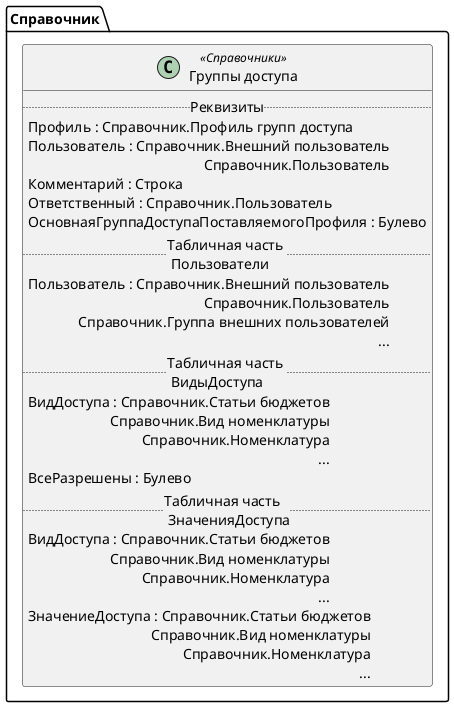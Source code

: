 ﻿@startuml ГруппыДоступа
'!include templates.wsd
'..\include templates.wsd
class Справочник.ГруппыДоступа as "Группы доступа" <<Справочники>>
{
..Реквизиты..
Профиль : Справочник.Профиль групп доступа
Пользователь : Справочник.Внешний пользователь\rСправочник.Пользователь
Комментарий : Строка
Ответственный : Справочник.Пользователь
ОсновнаяГруппаДоступаПоставляемогоПрофиля : Булево
..Табличная часть \n Пользователи..
Пользователь : Справочник.Внешний пользователь\rСправочник.Пользователь\rСправочник.Группа внешних пользователей\r...
..Табличная часть \n ВидыДоступа..
ВидДоступа : Справочник.Статьи бюджетов\rСправочник.Вид номенклатуры\rСправочник.Номенклатура\r...
ВсеРазрешены : Булево
..Табличная часть \n ЗначенияДоступа..
ВидДоступа : Справочник.Статьи бюджетов\rСправочник.Вид номенклатуры\rСправочник.Номенклатура\r...
ЗначениеДоступа : Справочник.Статьи бюджетов\rСправочник.Вид номенклатуры\rСправочник.Номенклатура\r...
}
@enduml
